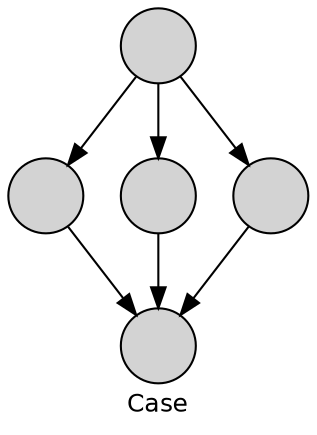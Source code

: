 digraph Sequence {
label="Case";
fontsize=12;
fontname=Helvetica;
node[label="",style=bold,shape=circle,style=filled,fontsize=12,fontname=Helvetica];
edge[fontsize=12,fontname=Helvetica];

1 -> 2;
1 -> 3;
1 -> 4;
2 -> 5;
3 -> 5;
4 -> 5;
}
